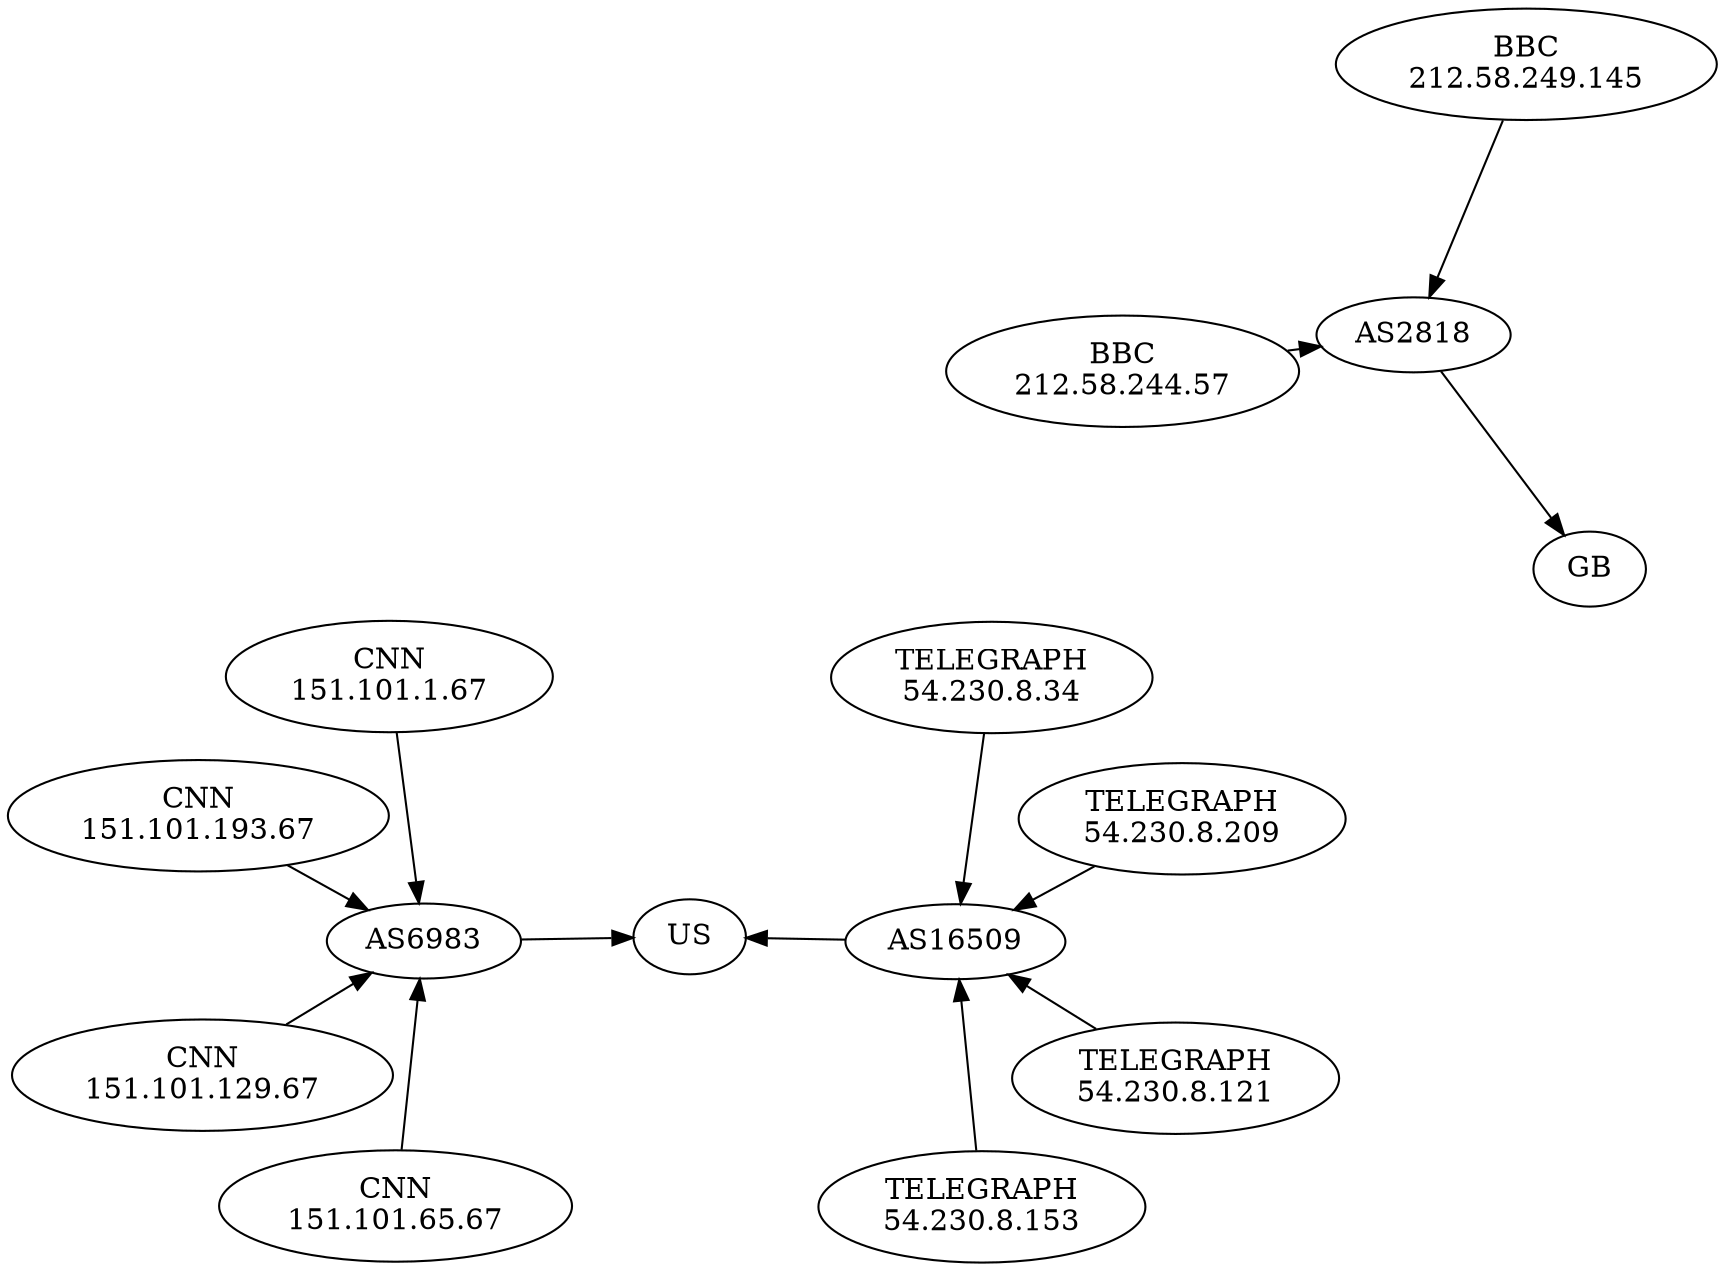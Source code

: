 digraph Susan_Barlow {
layout=neato;
overlap=false;
center=1;
concentrate=true;
"212.58.244.57" [label="BBC\n212.58.244.57"];
"AS2818" [label="AS2818"];
"212.58.244.57" -> "AS2818"
"AS2818" [label="AS2818"];
"GB" [label="GB"];
"AS2818" -> "GB"
"212.58.249.145" [label="BBC\n212.58.249.145"];
"AS2818" [label="AS2818"];
"212.58.249.145" -> "AS2818"
"AS2818" [label="AS2818"];
"GB" [label="GB"];
"AS2818" -> "GB"
"151.101.193.67" [label="CNN\n151.101.193.67"];
"AS6983" [label="AS6983"];
"151.101.193.67" -> "AS6983"
"AS6983" [label="AS6983"];
"US" [label="US"];
"AS6983" -> "US"
"54.230.8.34" [label="TELEGRAPH\n54.230.8.34"];
"AS16509" [label="AS16509"];
"54.230.8.34" -> "AS16509"
"AS16509" [label="AS16509"];
"US" [label="US"];
"AS16509" -> "US"
"151.101.1.67" [label="CNN\n151.101.1.67"];
"AS6983" [label="AS6983"];
"151.101.1.67" -> "AS6983"
"AS6983" [label="AS6983"];
"US" [label="US"];
"AS6983" -> "US"
"151.101.129.67" [label="CNN\n151.101.129.67"];
"AS6983" [label="AS6983"];
"151.101.129.67" -> "AS6983"
"AS6983" [label="AS6983"];
"US" [label="US"];
"AS6983" -> "US"
"54.230.8.209" [label="TELEGRAPH\n54.230.8.209"];
"AS16509" [label="AS16509"];
"54.230.8.209" -> "AS16509"
"AS16509" [label="AS16509"];
"US" [label="US"];
"AS16509" -> "US"
"54.230.8.153" [label="TELEGRAPH\n54.230.8.153"];
"AS16509" [label="AS16509"];
"54.230.8.153" -> "AS16509"
"AS16509" [label="AS16509"];
"US" [label="US"];
"AS16509" -> "US"
"212.58.244.57" [label="BBC\n212.58.244.57"];
"AS2818" [label="AS2818"];
"212.58.244.57" -> "AS2818"
"AS2818" [label="AS2818"];
"GB" [label="GB"];
"AS2818" -> "GB"
"54.230.8.121" [label="TELEGRAPH\n54.230.8.121"];
"AS16509" [label="AS16509"];
"54.230.8.121" -> "AS16509"
"AS16509" [label="AS16509"];
"US" [label="US"];
"AS16509" -> "US"
"151.101.65.67" [label="CNN\n151.101.65.67"];
"AS6983" [label="AS6983"];
"151.101.65.67" -> "AS6983"
"AS6983" [label="AS6983"];
"US" [label="US"];
"AS6983" -> "US"
"54.230.8.121" [label="TELEGRAPH\n54.230.8.121"];
"AS16509" [label="AS16509"];
"54.230.8.121" -> "AS16509"
"AS16509" [label="AS16509"];
"US" [label="US"];
"AS16509" -> "US"
"54.230.8.121" [label="TELEGRAPH\n54.230.8.121"];
"AS16509" [label="AS16509"];
"54.230.8.121" -> "AS16509"
"AS16509" [label="AS16509"];
"US" [label="US"];
"AS16509" -> "US"
"54.230.8.121" [label="TELEGRAPH\n54.230.8.121"];
"AS16509" [label="AS16509"];
"54.230.8.121" -> "AS16509"
"AS16509" [label="AS16509"];
"US" [label="US"];
"AS16509" -> "US"
}
